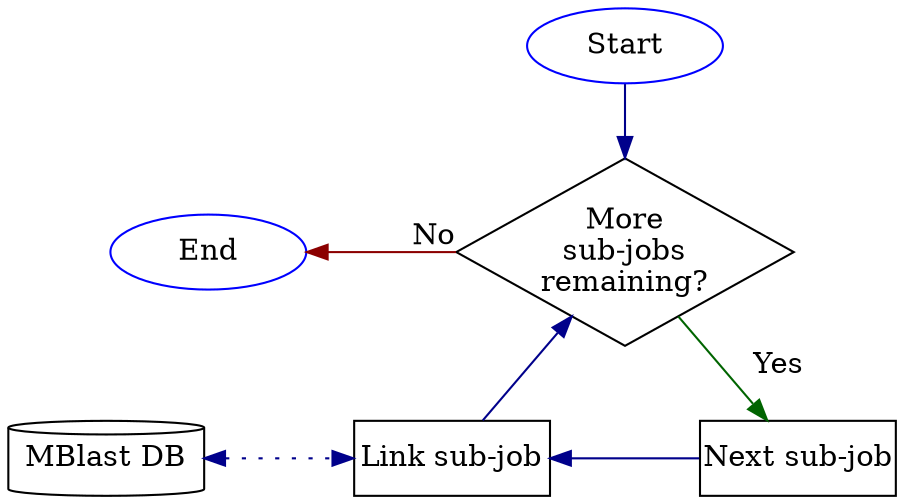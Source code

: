 digraph {
  graph [nodesep=1]
  node  [margin=0, shape=rect, width=1.3]
  edge  [color=darkblue]

  //
  // Nodes
  //
  Start [shape=oval, color=blue]
  End   [shape=oval, color=blue]
  More  [label="More\nsub-jobs\nremaining?", shape=diamond]
  Next  [label="Next sub-job"]
  Link  [label="Link sub-job"]
  DB    [label="MBlast DB", shape=cylinder]

  //
  // Edges
  //
  Start -> More
  More  -> Next [taillabel="\n        Yes", color=darkgreen]
  Link  -> Next [dir=back]
  DB    -> Link [dir=both, style=dotted]
  Link  -> More
  End   -> More [headlabel="No", color=darkred, dir=back]

  //
  // Formatting
  //
  {rank=same; End; More}
  {rank=same; DB; Link; Next}
}